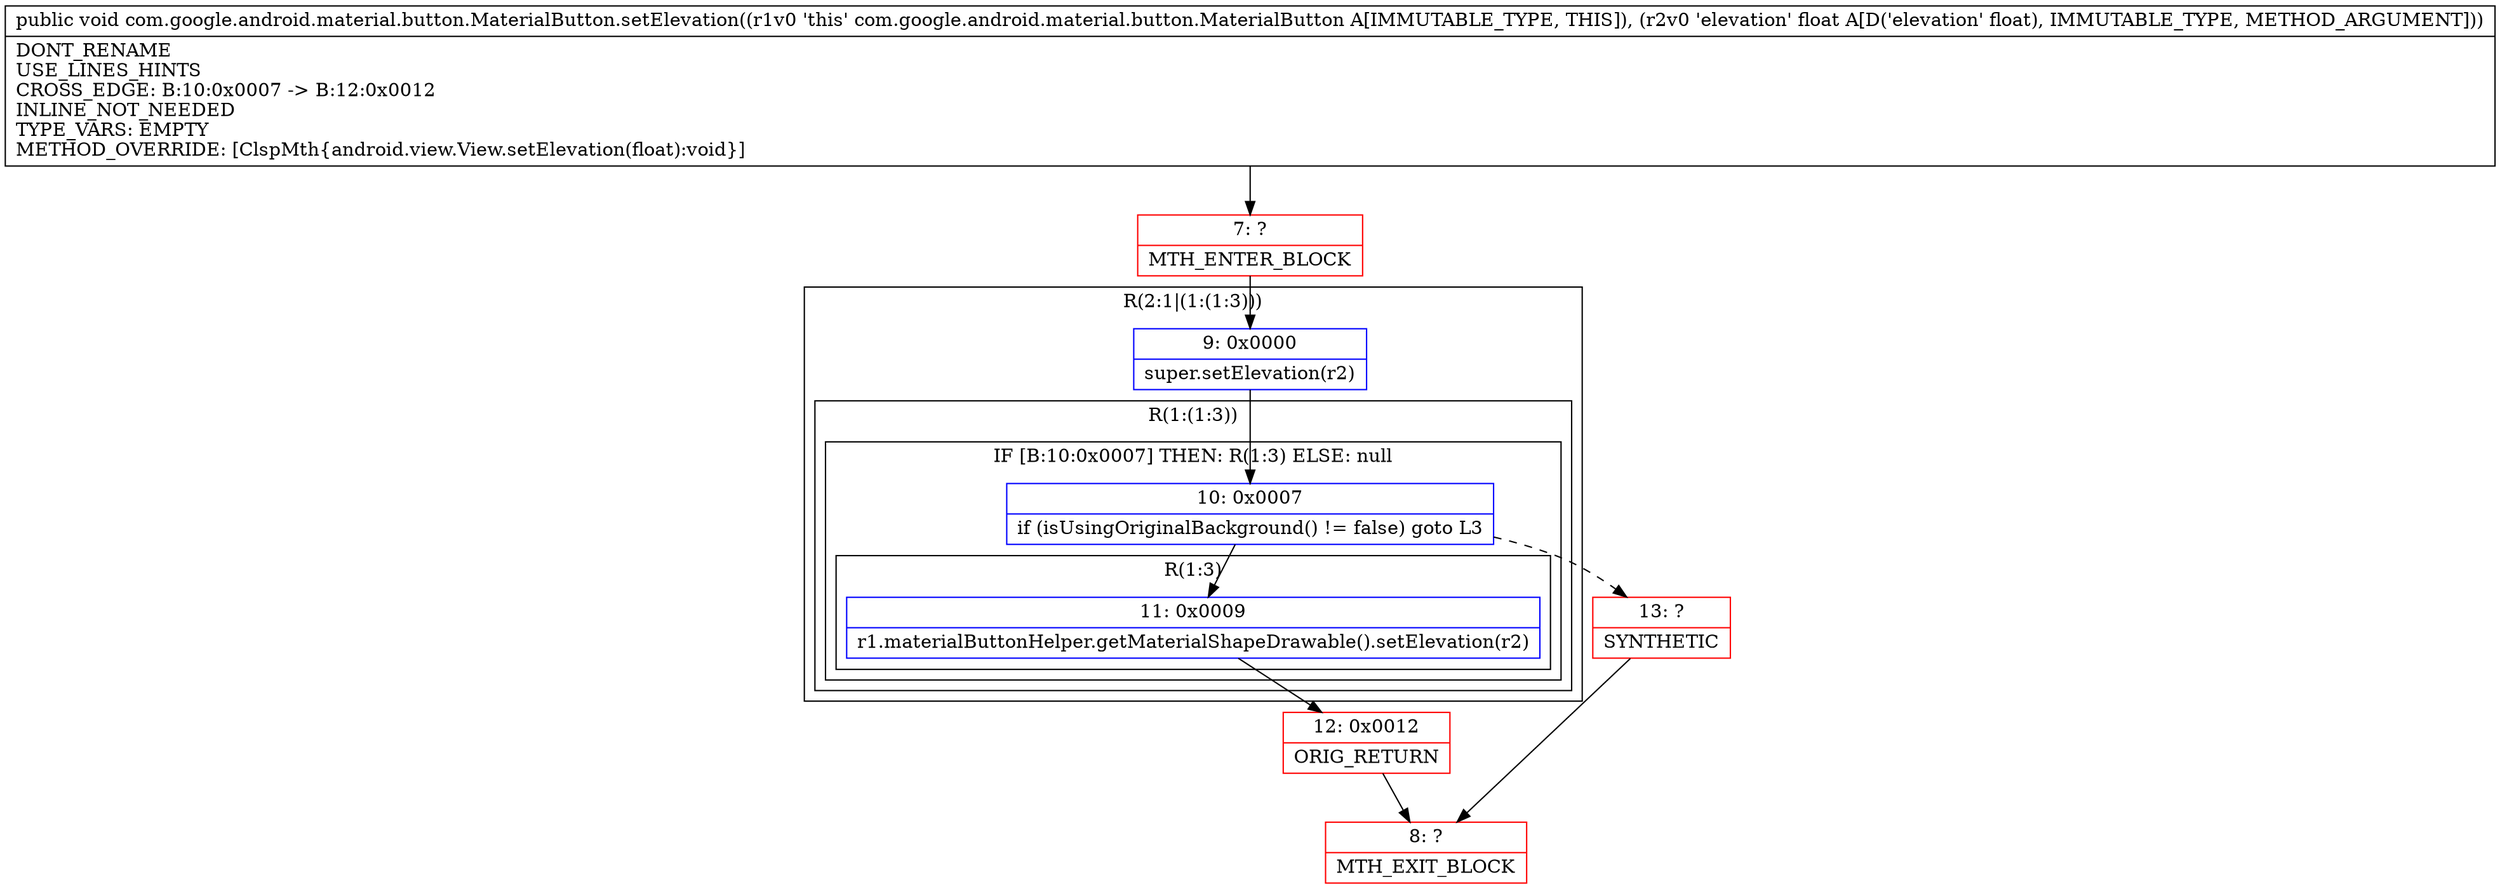 digraph "CFG forcom.google.android.material.button.MaterialButton.setElevation(F)V" {
subgraph cluster_Region_1061779295 {
label = "R(2:1|(1:(1:3)))";
node [shape=record,color=blue];
Node_9 [shape=record,label="{9\:\ 0x0000|super.setElevation(r2)\l}"];
subgraph cluster_Region_2061463093 {
label = "R(1:(1:3))";
node [shape=record,color=blue];
subgraph cluster_IfRegion_41349015 {
label = "IF [B:10:0x0007] THEN: R(1:3) ELSE: null";
node [shape=record,color=blue];
Node_10 [shape=record,label="{10\:\ 0x0007|if (isUsingOriginalBackground() != false) goto L3\l}"];
subgraph cluster_Region_363912677 {
label = "R(1:3)";
node [shape=record,color=blue];
Node_11 [shape=record,label="{11\:\ 0x0009|r1.materialButtonHelper.getMaterialShapeDrawable().setElevation(r2)\l}"];
}
}
}
}
Node_7 [shape=record,color=red,label="{7\:\ ?|MTH_ENTER_BLOCK\l}"];
Node_12 [shape=record,color=red,label="{12\:\ 0x0012|ORIG_RETURN\l}"];
Node_8 [shape=record,color=red,label="{8\:\ ?|MTH_EXIT_BLOCK\l}"];
Node_13 [shape=record,color=red,label="{13\:\ ?|SYNTHETIC\l}"];
MethodNode[shape=record,label="{public void com.google.android.material.button.MaterialButton.setElevation((r1v0 'this' com.google.android.material.button.MaterialButton A[IMMUTABLE_TYPE, THIS]), (r2v0 'elevation' float A[D('elevation' float), IMMUTABLE_TYPE, METHOD_ARGUMENT]))  | DONT_RENAME\lUSE_LINES_HINTS\lCROSS_EDGE: B:10:0x0007 \-\> B:12:0x0012\lINLINE_NOT_NEEDED\lTYPE_VARS: EMPTY\lMETHOD_OVERRIDE: [ClspMth\{android.view.View.setElevation(float):void\}]\l}"];
MethodNode -> Node_7;Node_9 -> Node_10;
Node_10 -> Node_11;
Node_10 -> Node_13[style=dashed];
Node_11 -> Node_12;
Node_7 -> Node_9;
Node_12 -> Node_8;
Node_13 -> Node_8;
}

